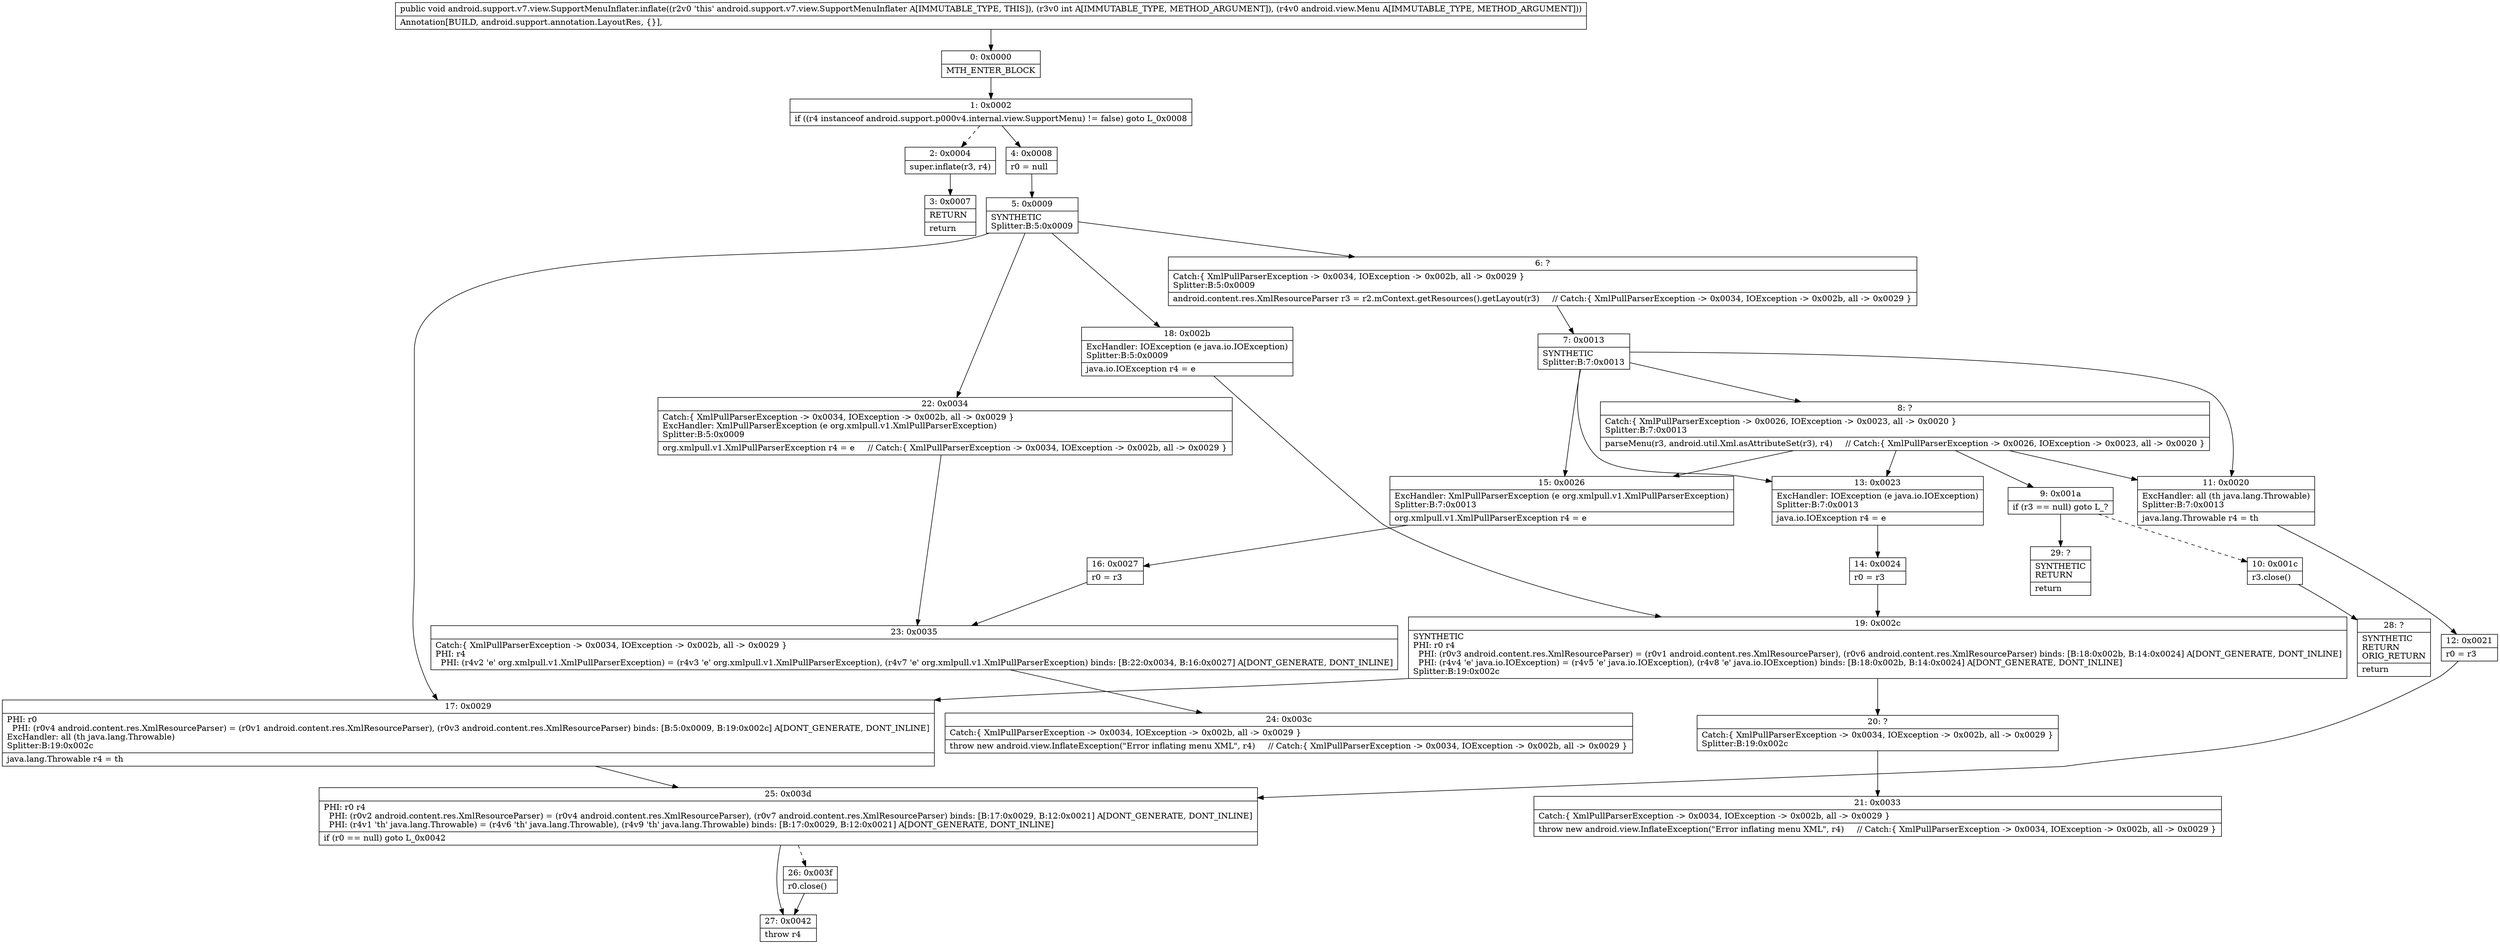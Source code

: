 digraph "CFG forandroid.support.v7.view.SupportMenuInflater.inflate(ILandroid\/view\/Menu;)V" {
Node_0 [shape=record,label="{0\:\ 0x0000|MTH_ENTER_BLOCK\l}"];
Node_1 [shape=record,label="{1\:\ 0x0002|if ((r4 instanceof android.support.p000v4.internal.view.SupportMenu) != false) goto L_0x0008\l}"];
Node_2 [shape=record,label="{2\:\ 0x0004|super.inflate(r3, r4)\l}"];
Node_3 [shape=record,label="{3\:\ 0x0007|RETURN\l|return\l}"];
Node_4 [shape=record,label="{4\:\ 0x0008|r0 = null\l}"];
Node_5 [shape=record,label="{5\:\ 0x0009|SYNTHETIC\lSplitter:B:5:0x0009\l}"];
Node_6 [shape=record,label="{6\:\ ?|Catch:\{ XmlPullParserException \-\> 0x0034, IOException \-\> 0x002b, all \-\> 0x0029 \}\lSplitter:B:5:0x0009\l|android.content.res.XmlResourceParser r3 = r2.mContext.getResources().getLayout(r3)     \/\/ Catch:\{ XmlPullParserException \-\> 0x0034, IOException \-\> 0x002b, all \-\> 0x0029 \}\l}"];
Node_7 [shape=record,label="{7\:\ 0x0013|SYNTHETIC\lSplitter:B:7:0x0013\l}"];
Node_8 [shape=record,label="{8\:\ ?|Catch:\{ XmlPullParserException \-\> 0x0026, IOException \-\> 0x0023, all \-\> 0x0020 \}\lSplitter:B:7:0x0013\l|parseMenu(r3, android.util.Xml.asAttributeSet(r3), r4)     \/\/ Catch:\{ XmlPullParserException \-\> 0x0026, IOException \-\> 0x0023, all \-\> 0x0020 \}\l}"];
Node_9 [shape=record,label="{9\:\ 0x001a|if (r3 == null) goto L_?\l}"];
Node_10 [shape=record,label="{10\:\ 0x001c|r3.close()\l}"];
Node_11 [shape=record,label="{11\:\ 0x0020|ExcHandler: all (th java.lang.Throwable)\lSplitter:B:7:0x0013\l|java.lang.Throwable r4 = th\l}"];
Node_12 [shape=record,label="{12\:\ 0x0021|r0 = r3\l}"];
Node_13 [shape=record,label="{13\:\ 0x0023|ExcHandler: IOException (e java.io.IOException)\lSplitter:B:7:0x0013\l|java.io.IOException r4 = e\l}"];
Node_14 [shape=record,label="{14\:\ 0x0024|r0 = r3\l}"];
Node_15 [shape=record,label="{15\:\ 0x0026|ExcHandler: XmlPullParserException (e org.xmlpull.v1.XmlPullParserException)\lSplitter:B:7:0x0013\l|org.xmlpull.v1.XmlPullParserException r4 = e\l}"];
Node_16 [shape=record,label="{16\:\ 0x0027|r0 = r3\l}"];
Node_17 [shape=record,label="{17\:\ 0x0029|PHI: r0 \l  PHI: (r0v4 android.content.res.XmlResourceParser) = (r0v1 android.content.res.XmlResourceParser), (r0v3 android.content.res.XmlResourceParser) binds: [B:5:0x0009, B:19:0x002c] A[DONT_GENERATE, DONT_INLINE]\lExcHandler: all (th java.lang.Throwable)\lSplitter:B:19:0x002c\l|java.lang.Throwable r4 = th\l}"];
Node_18 [shape=record,label="{18\:\ 0x002b|ExcHandler: IOException (e java.io.IOException)\lSplitter:B:5:0x0009\l|java.io.IOException r4 = e\l}"];
Node_19 [shape=record,label="{19\:\ 0x002c|SYNTHETIC\lPHI: r0 r4 \l  PHI: (r0v3 android.content.res.XmlResourceParser) = (r0v1 android.content.res.XmlResourceParser), (r0v6 android.content.res.XmlResourceParser) binds: [B:18:0x002b, B:14:0x0024] A[DONT_GENERATE, DONT_INLINE]\l  PHI: (r4v4 'e' java.io.IOException) = (r4v5 'e' java.io.IOException), (r4v8 'e' java.io.IOException) binds: [B:18:0x002b, B:14:0x0024] A[DONT_GENERATE, DONT_INLINE]\lSplitter:B:19:0x002c\l}"];
Node_20 [shape=record,label="{20\:\ ?|Catch:\{ XmlPullParserException \-\> 0x0034, IOException \-\> 0x002b, all \-\> 0x0029 \}\lSplitter:B:19:0x002c\l}"];
Node_21 [shape=record,label="{21\:\ 0x0033|Catch:\{ XmlPullParserException \-\> 0x0034, IOException \-\> 0x002b, all \-\> 0x0029 \}\l|throw new android.view.InflateException(\"Error inflating menu XML\", r4)     \/\/ Catch:\{ XmlPullParserException \-\> 0x0034, IOException \-\> 0x002b, all \-\> 0x0029 \}\l}"];
Node_22 [shape=record,label="{22\:\ 0x0034|Catch:\{ XmlPullParserException \-\> 0x0034, IOException \-\> 0x002b, all \-\> 0x0029 \}\lExcHandler: XmlPullParserException (e org.xmlpull.v1.XmlPullParserException)\lSplitter:B:5:0x0009\l|org.xmlpull.v1.XmlPullParserException r4 = e     \/\/ Catch:\{ XmlPullParserException \-\> 0x0034, IOException \-\> 0x002b, all \-\> 0x0029 \}\l}"];
Node_23 [shape=record,label="{23\:\ 0x0035|Catch:\{ XmlPullParserException \-\> 0x0034, IOException \-\> 0x002b, all \-\> 0x0029 \}\lPHI: r4 \l  PHI: (r4v2 'e' org.xmlpull.v1.XmlPullParserException) = (r4v3 'e' org.xmlpull.v1.XmlPullParserException), (r4v7 'e' org.xmlpull.v1.XmlPullParserException) binds: [B:22:0x0034, B:16:0x0027] A[DONT_GENERATE, DONT_INLINE]\l}"];
Node_24 [shape=record,label="{24\:\ 0x003c|Catch:\{ XmlPullParserException \-\> 0x0034, IOException \-\> 0x002b, all \-\> 0x0029 \}\l|throw new android.view.InflateException(\"Error inflating menu XML\", r4)     \/\/ Catch:\{ XmlPullParserException \-\> 0x0034, IOException \-\> 0x002b, all \-\> 0x0029 \}\l}"];
Node_25 [shape=record,label="{25\:\ 0x003d|PHI: r0 r4 \l  PHI: (r0v2 android.content.res.XmlResourceParser) = (r0v4 android.content.res.XmlResourceParser), (r0v7 android.content.res.XmlResourceParser) binds: [B:17:0x0029, B:12:0x0021] A[DONT_GENERATE, DONT_INLINE]\l  PHI: (r4v1 'th' java.lang.Throwable) = (r4v6 'th' java.lang.Throwable), (r4v9 'th' java.lang.Throwable) binds: [B:17:0x0029, B:12:0x0021] A[DONT_GENERATE, DONT_INLINE]\l|if (r0 == null) goto L_0x0042\l}"];
Node_26 [shape=record,label="{26\:\ 0x003f|r0.close()\l}"];
Node_27 [shape=record,label="{27\:\ 0x0042|throw r4\l}"];
Node_28 [shape=record,label="{28\:\ ?|SYNTHETIC\lRETURN\lORIG_RETURN\l|return\l}"];
Node_29 [shape=record,label="{29\:\ ?|SYNTHETIC\lRETURN\l|return\l}"];
MethodNode[shape=record,label="{public void android.support.v7.view.SupportMenuInflater.inflate((r2v0 'this' android.support.v7.view.SupportMenuInflater A[IMMUTABLE_TYPE, THIS]), (r3v0 int A[IMMUTABLE_TYPE, METHOD_ARGUMENT]), (r4v0 android.view.Menu A[IMMUTABLE_TYPE, METHOD_ARGUMENT]))  | Annotation[BUILD, android.support.annotation.LayoutRes, \{\}], \l}"];
MethodNode -> Node_0;
Node_0 -> Node_1;
Node_1 -> Node_2[style=dashed];
Node_1 -> Node_4;
Node_2 -> Node_3;
Node_4 -> Node_5;
Node_5 -> Node_6;
Node_5 -> Node_22;
Node_5 -> Node_18;
Node_5 -> Node_17;
Node_6 -> Node_7;
Node_7 -> Node_8;
Node_7 -> Node_15;
Node_7 -> Node_13;
Node_7 -> Node_11;
Node_8 -> Node_9;
Node_8 -> Node_15;
Node_8 -> Node_13;
Node_8 -> Node_11;
Node_9 -> Node_10[style=dashed];
Node_9 -> Node_29;
Node_10 -> Node_28;
Node_11 -> Node_12;
Node_12 -> Node_25;
Node_13 -> Node_14;
Node_14 -> Node_19;
Node_15 -> Node_16;
Node_16 -> Node_23;
Node_17 -> Node_25;
Node_18 -> Node_19;
Node_19 -> Node_20;
Node_19 -> Node_17;
Node_20 -> Node_21;
Node_22 -> Node_23;
Node_23 -> Node_24;
Node_25 -> Node_26[style=dashed];
Node_25 -> Node_27;
Node_26 -> Node_27;
}

